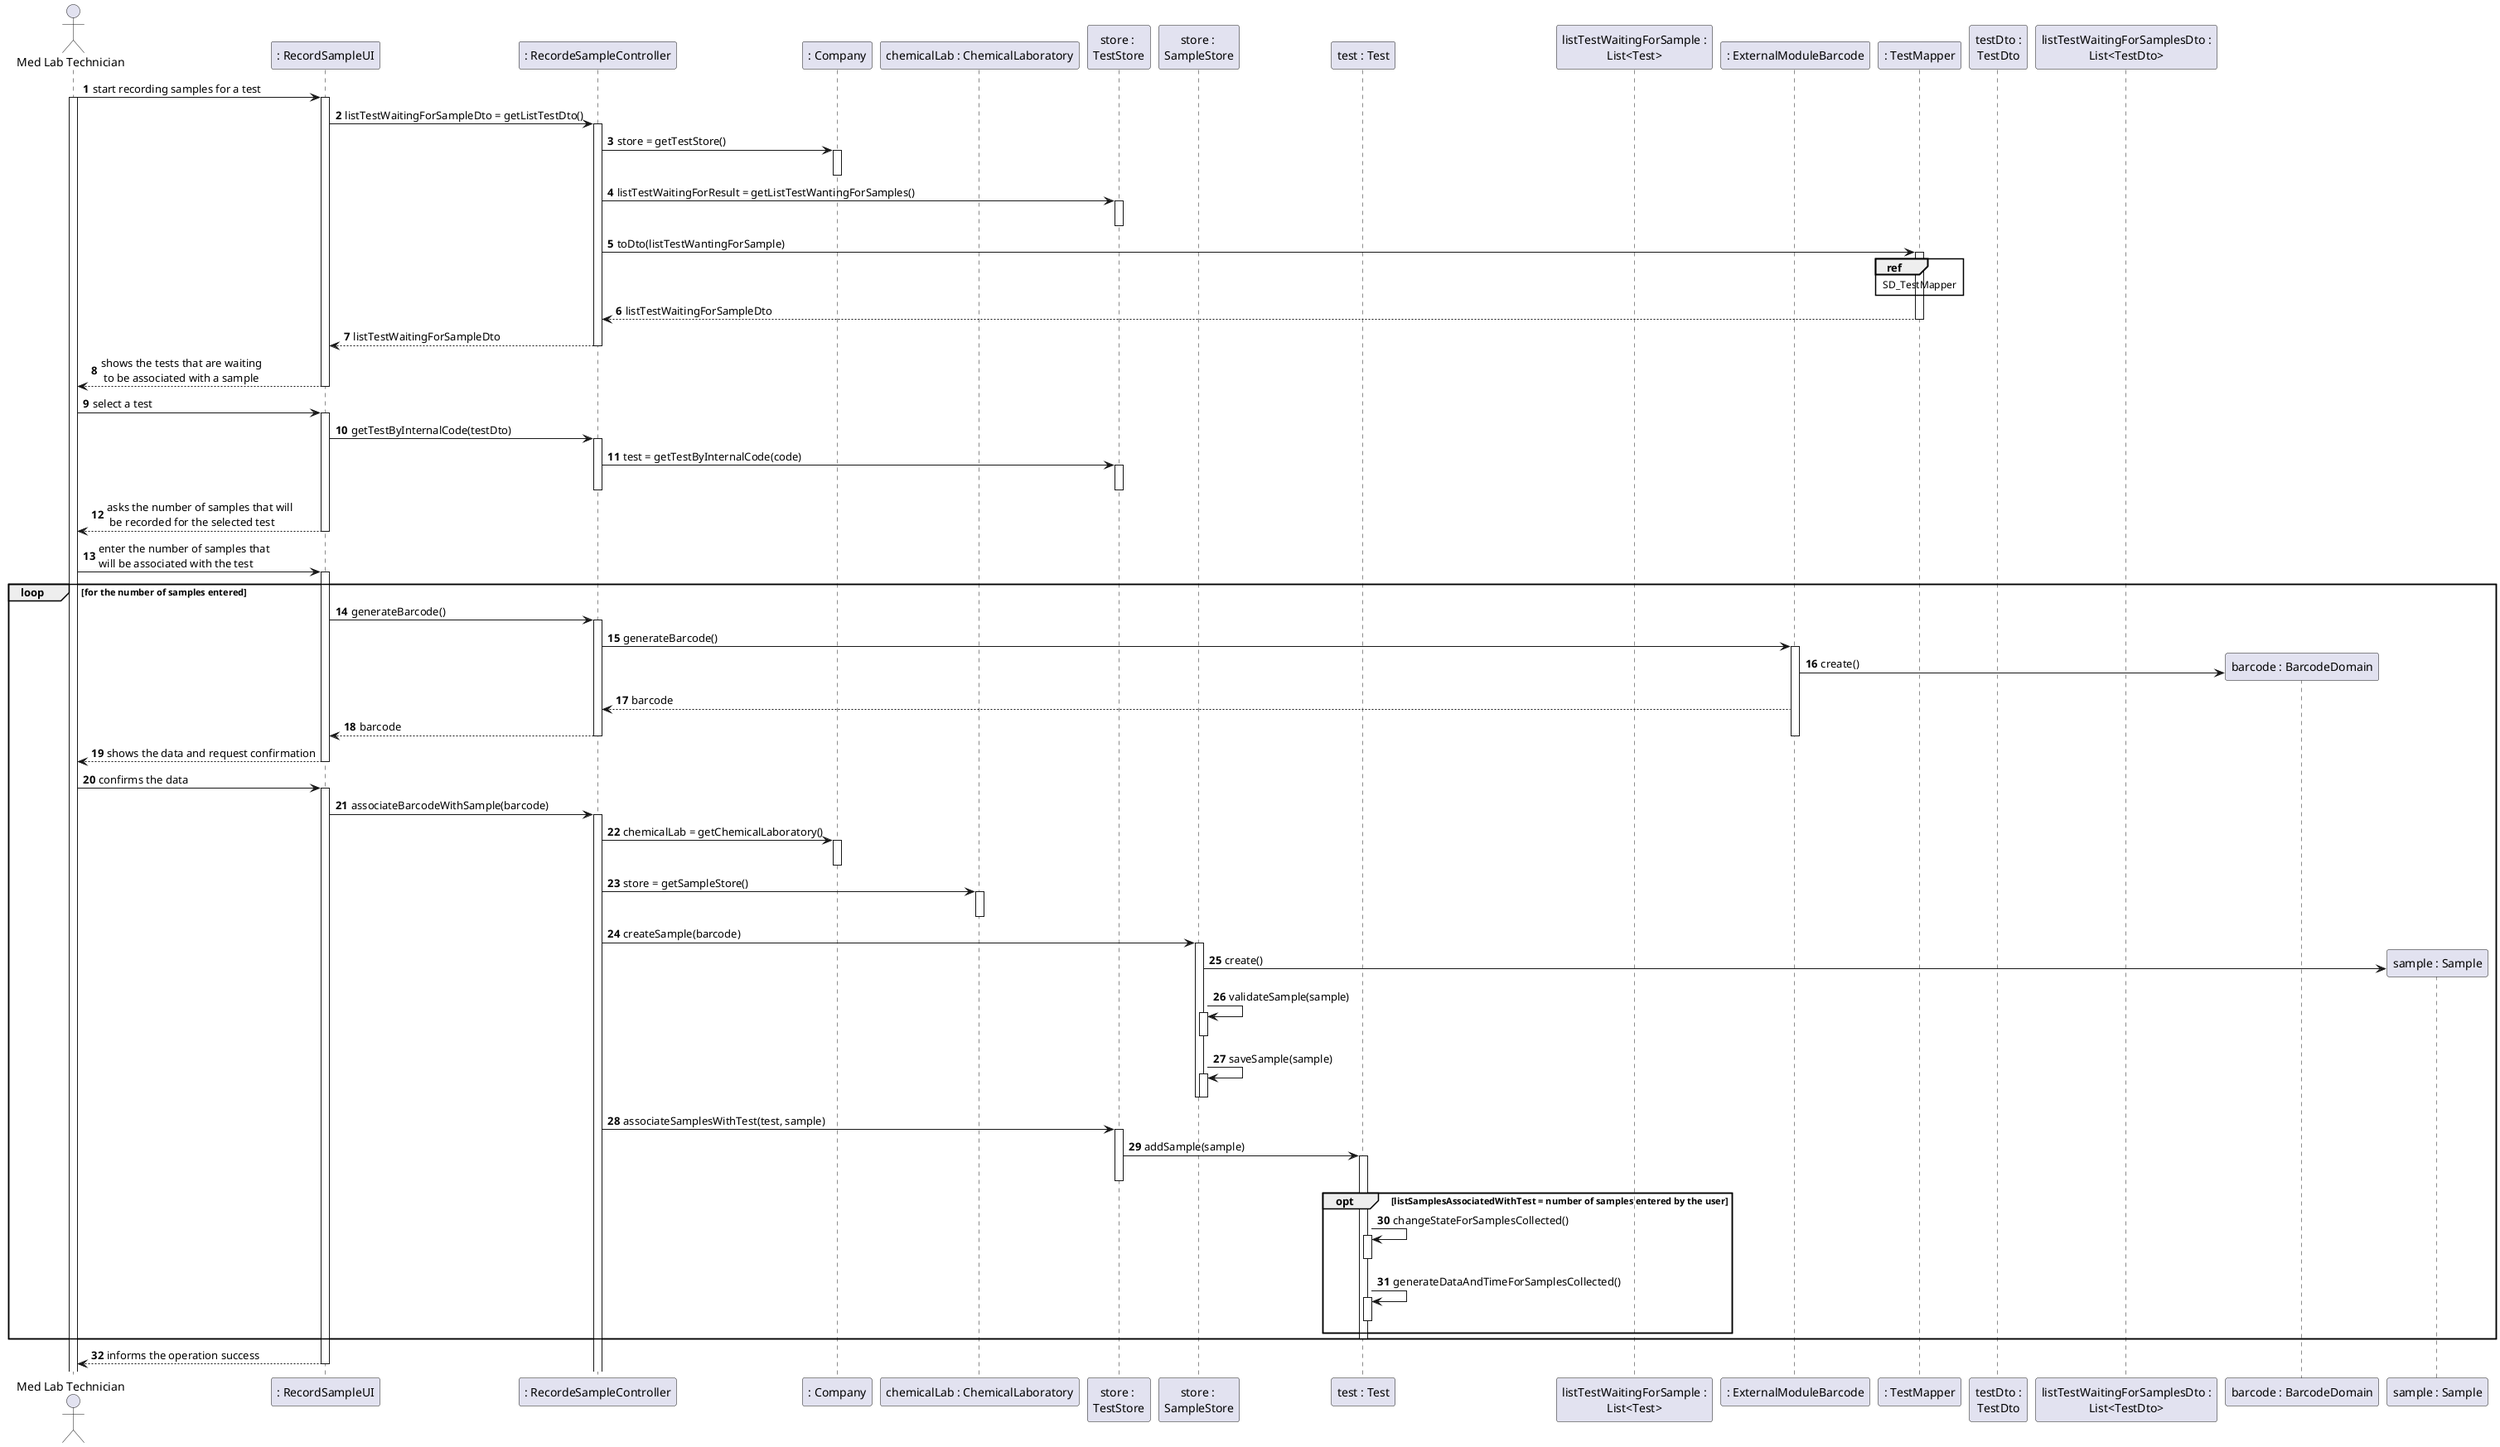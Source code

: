 @startuml
autonumber
actor "Med Lab Technician" as MEDLAB
participant ": RecordSampleUI" as UI
participant ": RecordeSampleController" as CONTROLLER
participant ": Company" as COMPANY
participant "chemicalLab : ChemicalLaboratory" as LAB
participant "store : \nTestStore" as TESTSTORE
participant "store : \nSampleStore" as SAMPLESTORE
participant "test : Test" as TEST
participant "listTestWaitingForSample :\nList<Test>" as TESTLIST
participant ": ExternalModuleBarcode" as INTERFACE
participant ": TestMapper" as MAPPER
participant "testDto :\nTestDto" as TESTDTO
participant "listTestWaitingForSamplesDto :\nList<TestDto>" as TESTDTOLIST









MEDLAB -> UI : start recording samples for a test
activate MEDLAB
activate UI
UI -> CONTROLLER : listTestWaitingForSampleDto = getListTestDto()
activate CONTROLLER
CONTROLLER -> COMPANY : store = getTestStore()
activate COMPANY
deactivate COMPANY
CONTROLLER -> TESTSTORE : listTestWaitingForResult = getListTestWantingForSamples()
activate TESTSTORE
deactivate TESTSTORE
CONTROLLER -> MAPPER : toDto(listTestWantingForSample)
activate MAPPER
ref over MAPPER
SD_TestMapper
end ref

MAPPER-->CONTROLLER : listTestWaitingForSampleDto
deactivate MAPPER
CONTROLLER --> UI : listTestWaitingForSampleDto




deactivate CONTROLLER

UI --> MEDLAB : shows the tests that are waiting \n to be associated with a sample
deactivate UI

MEDLAB -> UI : select a test
activate UI
UI->CONTROLLER : getTestByInternalCode(testDto)
activate CONTROLLER
CONTROLLER->TESTSTORE : test = getTestByInternalCode(code)
activate TESTSTORE
deactivate TESTSTORE
deactivate CONTROLLER
UI --> MEDLAB : asks the number of samples that will \n be recorded for the selected test
deactivate UI
MEDLAB ->UI : enter the number of samples that \nwill be associated with the test
activate UI
loop for the number of samples entered
UI->CONTROLLER : generateBarcode()
activate CONTROLLER
CONTROLLER->INTERFACE : generateBarcode()
activate INTERFACE
INTERFACE-> "barcode : BarcodeDomain"** : create()
INTERFACE-->CONTROLLER : barcode
CONTROLLER-->UI : barcode
deactivate INTERFACE


deactivate CONTROLLER

UI --> MEDLAB : shows the data and request confirmation
deactivate UI
MEDLAB -> UI : confirms the data
activate UI
UI->CONTROLLER : associateBarcodeWithSample(barcode)
activate CONTROLLER
CONTROLLER->COMPANY : chemicalLab = getChemicalLaboratory()
activate COMPANY
deactivate COMPANY
CONTROLLER-> LAB : store = getSampleStore()
activate LAB
deactivate LAB


CONTROLLER->SAMPLESTORE : createSample(barcode)
activate SAMPLESTORE
SAMPLESTORE->"sample : Sample"** : create()
SAMPLESTORE->SAMPLESTORE : validateSample(sample)
activate SAMPLESTORE
deactivate SAMPLESTORE
SAMPLESTORE->SAMPLESTORE : saveSample(sample)
activate SAMPLESTORE
deactivate SAMPLESTORE
deactivate SAMPLESTORE
CONTROLLER->TESTSTORE : associateSamplesWithTest(test, sample)
activate TESTSTORE
TESTSTORE->TEST : addSample(sample)
activate TEST

deactivate TESTSTORE
opt listSamplesAssociatedWithTest = number of samples entered by the user

TEST->TEST : changeStateForSamplesCollected()
activate TEST
deactivate TEST
TEST->TEST : generateDataAndTimeForSamplesCollected()
activate TEST
deactivate TEST

end opt
deactivate TEST

end loop


UI --> MEDLAB : informs the operation success
deactivate UI
@enduml

